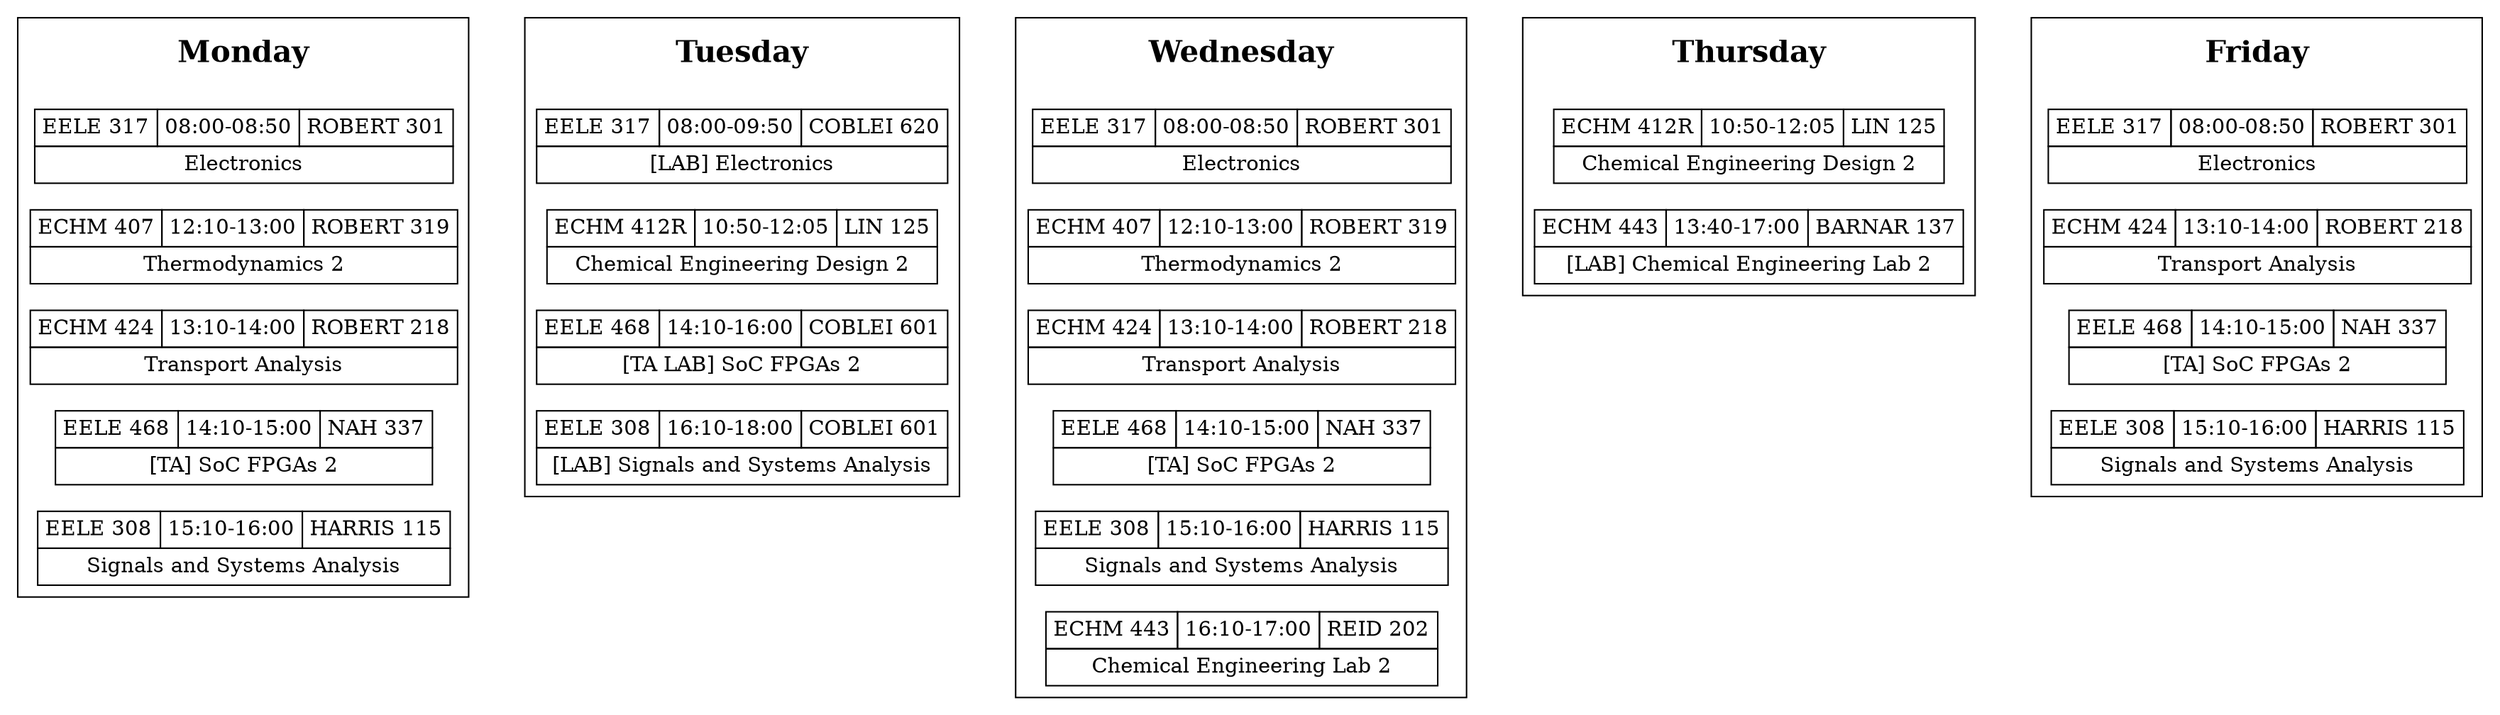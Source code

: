 digraph schedule {
    ranksep=.75; rankdir=LR; splines=false;

    {node [shape=plaintext, fontsize=20, label=<<B>\N</B>>];
	"Monday" -> "Tuesday" -> "Wednesday" -> "Thursday" -> "Friday" [style=invis];
    }

    {node [shape=none, margin=0]
	subgraph clustermonday { rank = same; "Monday"; "EELE317-m"; "ECHM407-m"; "ECHM424-m"; "EELE468-m-TA"; "EELE308-m"; }
    }

    "EELE317-m" [label=<
		 <TABLE BORDER="0" CELLBORDER="1" CELLSPACING="0" CELLPADDING="4">
		 <TR>
		 <TD>EELE 317</TD>
		 <TD>08:00-08:50</TD>
		 <TD>ROBERT 301</TD>
		 </TR>
		 <TR><TD COLSPAN="3">Electronics</TD></TR>
		 </TABLE>>];

    "ECHM407-m" [label=<
		 <TABLE BORDER="0" CELLBORDER="1" CELLSPACING="0" CELLPADDING="4">
		 <TR>
		 <TD>ECHM 407</TD>
		 <TD>12:10-13:00</TD>
		 <TD>ROBERT 319</TD>
		 </TR>
		 <TR><TD COLSPAN="3">Thermodynamics 2</TD></TR>
		 </TABLE>>];

    "ECHM424-m" [label=<
		 <TABLE BORDER="0" CELLBORDER="1" CELLSPACING="0" CELLPADDING="4">
		 <TR>
		 <TD>ECHM 424</TD>
		 <TD>13:10-14:00</TD>
		 <TD>ROBERT 218</TD>
		 </TR>
		 <TR><TD COLSPAN="3">Transport Analysis</TD></TR>
		 </TABLE>>];

    "EELE468-m-TA" [label=<
		    <TABLE BORDER="0" CELLBORDER="1" CELLSPACING="0" CELLPADDING="4">
		    <TR>
		    <TD>EELE 468</TD>
		    <TD>14:10-15:00</TD>
		    <TD>NAH 337</TD>
		    </TR>
		    <TR><TD COLSPAN="3">[TA] SoC FPGAs 2</TD></TR>
		    </TABLE>>];

    "EELE308-m" [label=<
		 <TABLE BORDER="0" CELLBORDER="1" CELLSPACING="0" CELLPADDING="4">
		 <TR>
		 <TD>EELE 308</TD>
		 <TD>15:10-16:00</TD>
		 <TD>HARRIS 115</TD>
		 </TR>
		 <TR><TD COLSPAN="3">Signals and Systems Analysis</TD></TR>
		 </TABLE>>];

    {node [shape=none, margin=0]
	subgraph clustertuesday { rank = same; "Tuesday"; "EELE317-t-lab"; "ECHM412R-t"; "EELE468-t-TA"; "EELE308-t"; }
    }

    "EELE317-t-lab" [label=<
		     <TABLE BORDER="0" CELLBORDER="1" CELLSPACING="0" CELLPADDING="4">
		     <TR>
		     <TD>EELE 317</TD>
		     <TD>08:00-09:50</TD>
		     <TD>COBLEI 620</TD>
		     </TR>
		     <TR><TD COLSPAN="3">[LAB] Electronics</TD></TR>
		     </TABLE>>];

    "ECHM412R-t" [label=<
		  <TABLE BORDER="0" CELLBORDER="1" CELLSPACING="0" CELLPADDING="4">
		  <TR>
		  <TD>ECHM 412R</TD>
		  <TD>10:50-12:05</TD>
		  <TD>LIN 125</TD>
		  </TR>
		  <TR><TD COLSPAN="3">Chemical Engineering Design 2</TD></TR>
		  </TABLE>>];

    "EELE468-t-TA" [label=<
		    <TABLE BORDER="0" CELLBORDER="1" CELLSPACING="0" CELLPADDING="4">
		    <TR>
		    <TD>EELE 468</TD>
		    <TD>14:10-16:00</TD>
		    <TD>COBLEI 601</TD>
		    </TR>
		    <TR><TD COLSPAN="3">[TA LAB] SoC FPGAs 2</TD></TR>
		    </TABLE>>];

    "EELE308-t" [label=<
		 <TABLE BORDER="0" CELLBORDER="1" CELLSPACING="0" CELLPADDING="4">
		 <TR>
		 <TD>EELE 308</TD>
		 <TD>16:10-18:00</TD>
		 <TD>COBLEI 601</TD>
		 </TR>
		 <TR><TD COLSPAN="3">[LAB] Signals and Systems Analysis</TD></TR>
		 </TABLE>>];

    {node [shape=none, margin=0]
	subgraph clusterwednesday { rank = same; "Wednesday"; "EELE317-w"; "ECHM407-w"; "ECHM424-w"; "EELE468-w-TA"; "EELE308-w"; "ECHM443-w"; }
    }

    "EELE317-w" [label=<
		 <TABLE BORDER="0" CELLBORDER="1" CELLSPACING="0" CELLPADDING="4">
		 <TR>
		 <TD>EELE 317</TD>
		 <TD>08:00-08:50</TD>
		 <TD>ROBERT 301</TD>
		 </TR>
		 <TR><TD COLSPAN="3">Electronics</TD></TR>
		 </TABLE>>];

    "ECHM407-w" [label=<
		 <TABLE BORDER="0" CELLBORDER="1" CELLSPACING="0" CELLPADDING="4">
		 <TR>
		 <TD>ECHM 407</TD>
		 <TD>12:10-13:00</TD>
		 <TD>ROBERT 319</TD>
		 </TR>
		 <TR><TD COLSPAN="3">Thermodynamics 2</TD></TR>
		 </TABLE>>];

    "ECHM424-w" [label=<
		 <TABLE BORDER="0" CELLBORDER="1" CELLSPACING="0" CELLPADDING="4">
		 <TR>
		 <TD>ECHM 424</TD>
		 <TD>13:10-14:00</TD>
		 <TD>ROBERT 218</TD>
		 </TR>
		 <TR><TD COLSPAN="3">Transport Analysis</TD></TR>
		 </TABLE>>];

    "EELE468-w-TA" [label=<
		    <TABLE BORDER="0" CELLBORDER="1" CELLSPACING="0" CELLPADDING="4">
		    <TR>
		    <TD>EELE 468</TD>
		    <TD>14:10-15:00</TD>
		    <TD>NAH 337</TD>
		    </TR>
		    <TR><TD COLSPAN="3">[TA] SoC FPGAs 2</TD></TR>
		    </TABLE>>];

    "EELE308-w" [label=<
		 <TABLE BORDER="0" CELLBORDER="1" CELLSPACING="0" CELLPADDING="4">
		 <TR>
		 <TD>EELE 308</TD>
		 <TD>15:10-16:00</TD>
		 <TD>HARRIS 115</TD>
		 </TR>
		 <TR><TD COLSPAN="3">Signals and Systems Analysis</TD></TR>
		 </TABLE>>];

    "ECHM443-w" [label=<
		 <TABLE BORDER="0" CELLBORDER="1" CELLSPACING="0" CELLPADDING="4">
		 <TR>
		 <TD>ECHM 443</TD>
		 <TD>16:10-17:00</TD>
		 <TD>REID 202</TD>
		 </TR>
		 <TR><TD COLSPAN="3">Chemical Engineering Lab 2</TD></TR>
		 </TABLE>>];

    {node [shape=none, margin=0]
	subgraph clusterthursday { rank = same; "Thursday"; "ECHM412R-r"; "ECHM443-r"; }
    }

    "ECHM412R-r" [label=<
		  <TABLE BORDER="0" CELLBORDER="1" CELLSPACING="0" CELLPADDING="4">
		  <TR>
		  <TD>ECHM 412R</TD>
		  <TD>10:50-12:05</TD>
		  <TD>LIN 125</TD>
		  </TR>
		  <TR><TD COLSPAN="3">Chemical Engineering Design 2</TD></TR>
		  </TABLE>>];

    "ECHM443-r" [label=<
		 <TABLE BORDER="0" CELLBORDER="1" CELLSPACING="0" CELLPADDING="4">
		 <TR>
		 <TD>ECHM 443</TD>
		 <TD>13:40-17:00</TD>
		 <TD>BARNAR 137</TD>
		 </TR>
		 <TR><TD COLSPAN="3">[LAB] Chemical Engineering Lab 2</TD></TR>
		 </TABLE>>];

    {node [shape=none, margin=0]
	subgraph clusterfriday { rank = same; "Friday"; "EELE317-f"; "ECHM424-f"; "EELE468-f-TA"; "EELE308-f"; }
    }

    "EELE317-f" [label=<
		 <TABLE BORDER="0" CELLBORDER="1" CELLSPACING="0" CELLPADDING="4">
		 <TR>
		 <TD>EELE 317</TD>
		 <TD>08:00-08:50</TD>
		 <TD>ROBERT 301</TD>
		 </TR>
		 <TR><TD COLSPAN="3">Electronics</TD></TR>
		 </TABLE>>];

    "ECHM424-f" [label=<
		 <TABLE BORDER="0" CELLBORDER="1" CELLSPACING="0" CELLPADDING="4">
		 <TR>
		 <TD>ECHM 424</TD>
		 <TD>13:10-14:00</TD>
		 <TD>ROBERT 218</TD>
		 </TR>
		 <TR><TD COLSPAN="3">Transport Analysis</TD></TR>
		 </TABLE>>];

    "EELE468-f-TA" [label=<
		    <TABLE BORDER="0" CELLBORDER="1" CELLSPACING="0" CELLPADDING="4">
		    <TR>
		    <TD>EELE 468</TD>
		    <TD>14:10-15:00</TD>
		    <TD>NAH 337</TD>
		    </TR>
		    <TR><TD COLSPAN="3">[TA] SoC FPGAs 2</TD></TR>
		    </TABLE>>];

    "EELE308-f" [label=<
		 <TABLE BORDER="0" CELLBORDER="1" CELLSPACING="0" CELLPADDING="4">
		 <TR>
		 <TD>EELE 308</TD>
		 <TD>15:10-16:00</TD>
		 <TD>HARRIS 115</TD>
		 </TR>
		 <TR><TD COLSPAN="3">Signals and Systems Analysis</TD></TR>
		 </TABLE>>];
}
